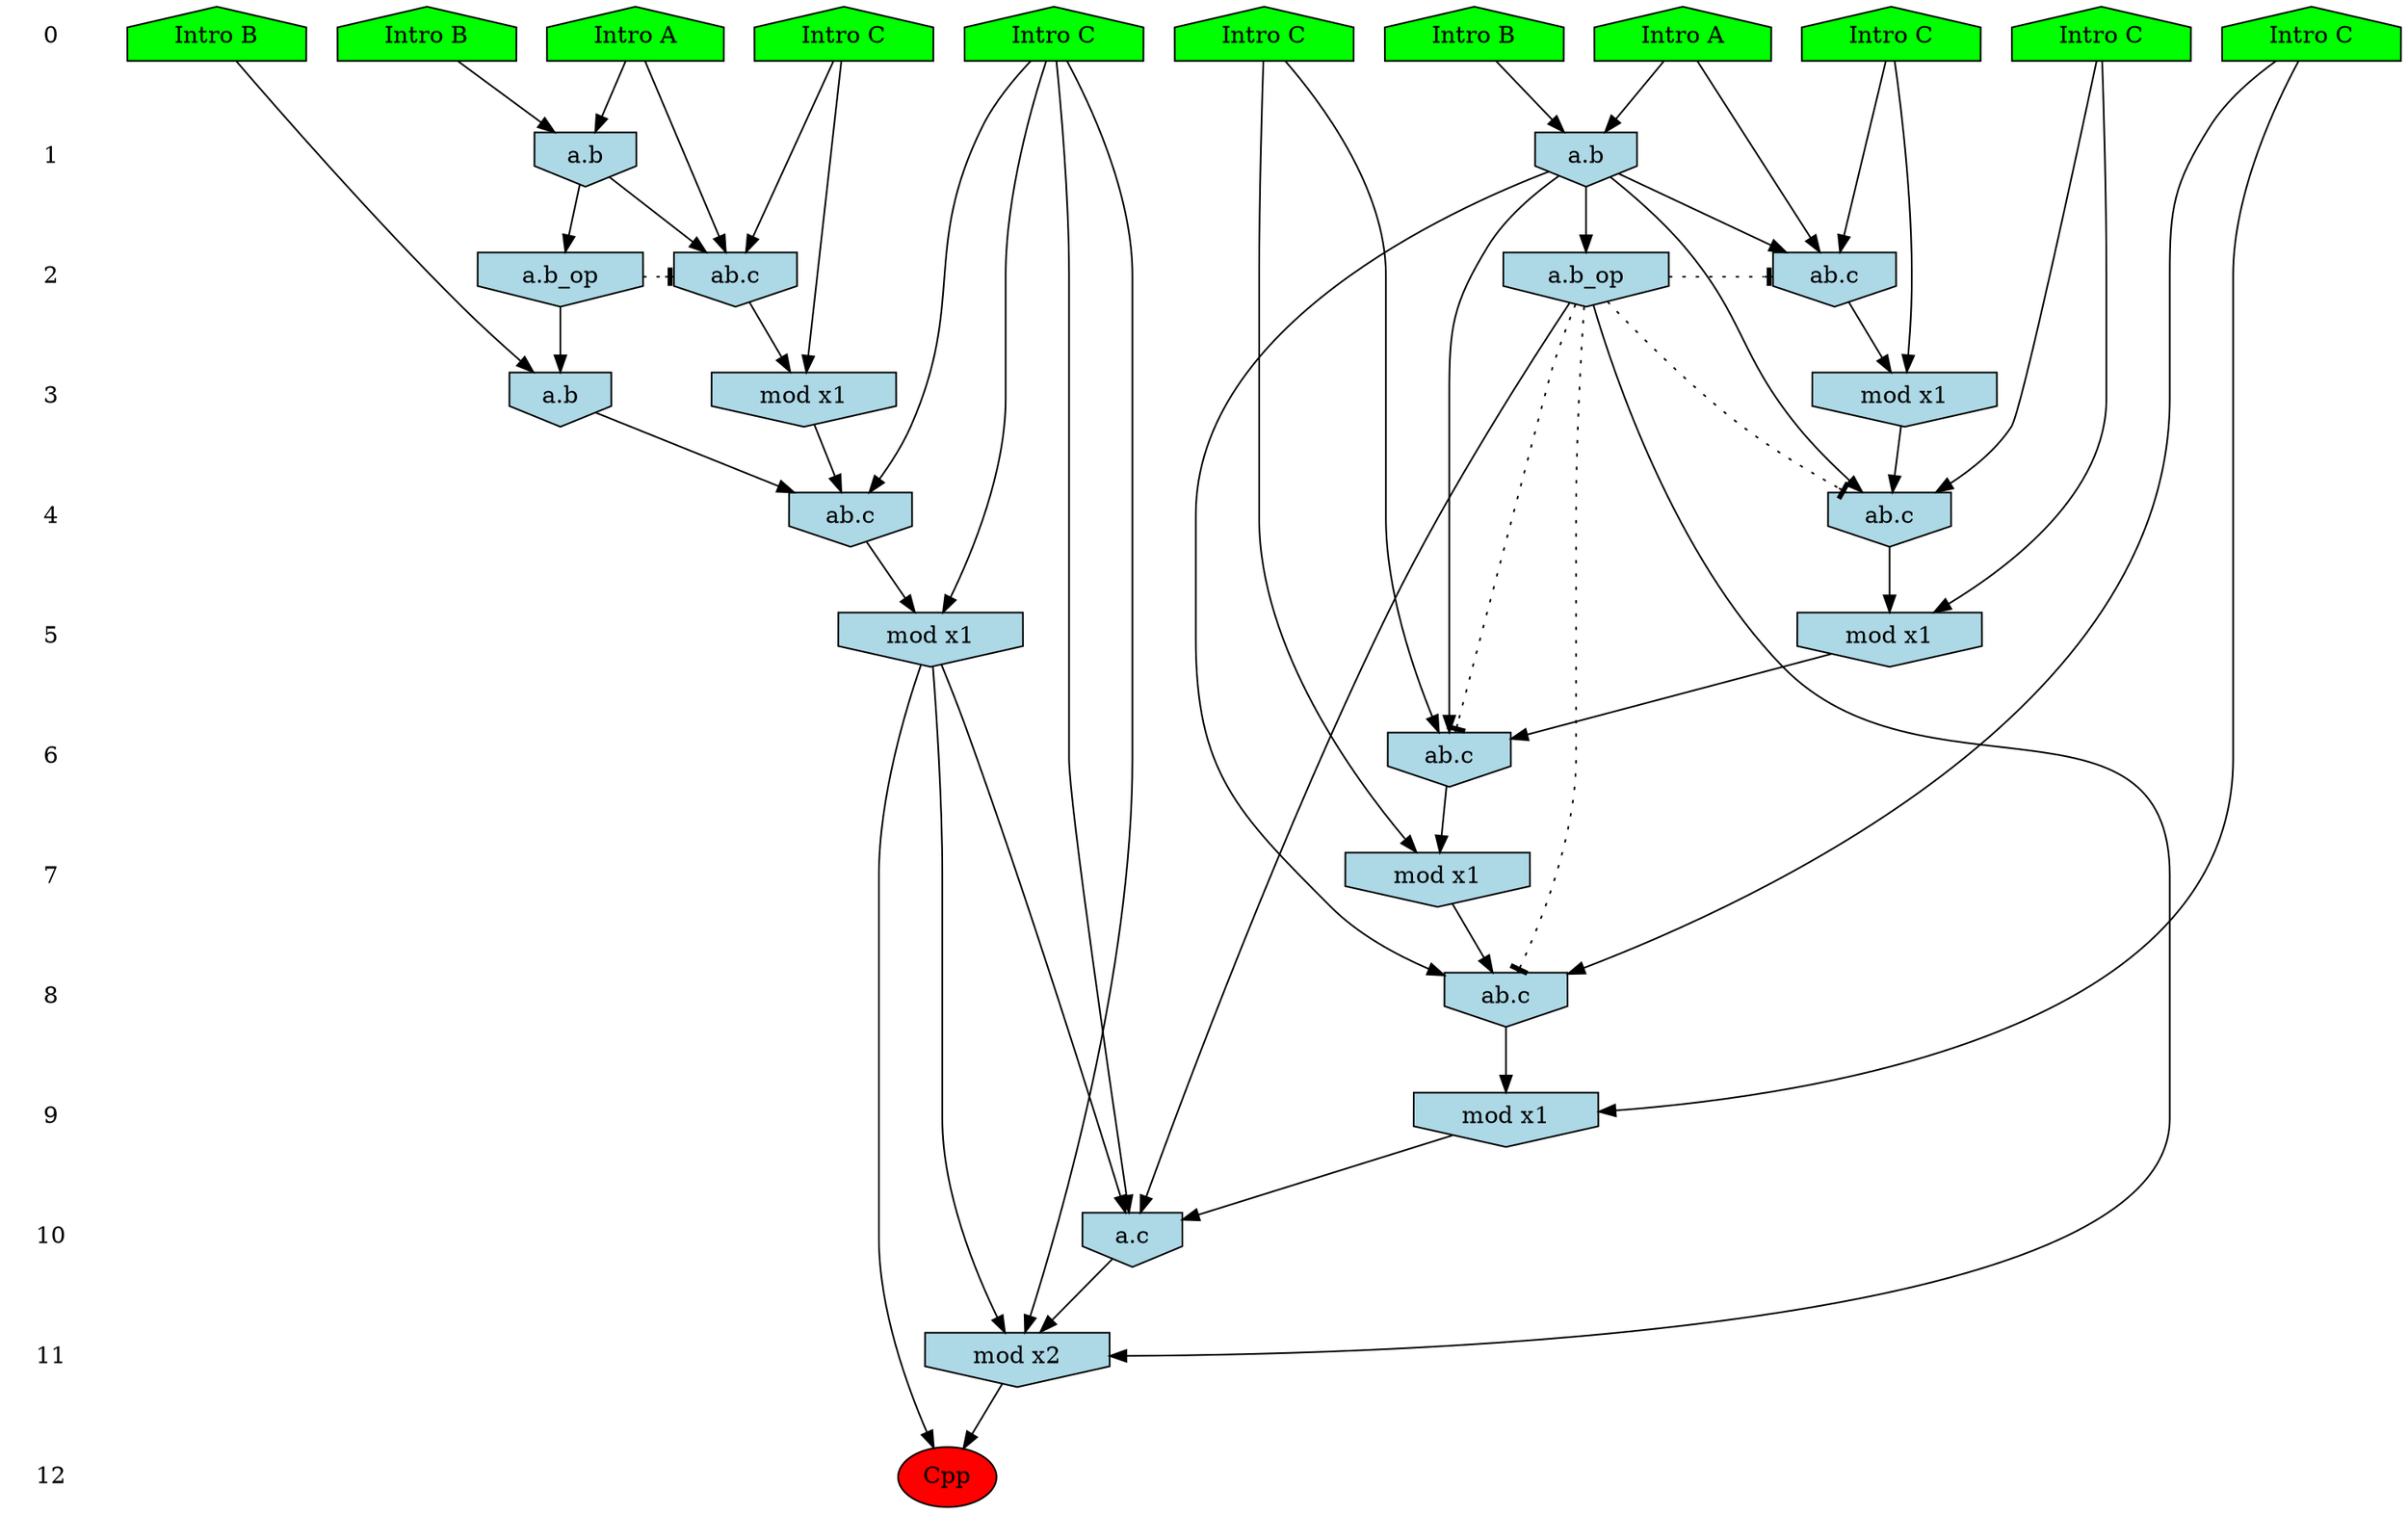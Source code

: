 /* Compression of 1 causal flows obtained in average at 1.894015E+01 t.u */
/* Compressed causal flows were: [3431] */
digraph G{
 ranksep=.5 ; 
{ rank = same ; "0" [shape=plaintext] ; node_1 [label ="Intro A", shape=house, style=filled, fillcolor=green] ;
node_2 [label ="Intro B", shape=house, style=filled, fillcolor=green] ;
node_3 [label ="Intro B", shape=house, style=filled, fillcolor=green] ;
node_4 [label ="Intro A", shape=house, style=filled, fillcolor=green] ;
node_5 [label ="Intro B", shape=house, style=filled, fillcolor=green] ;
node_6 [label ="Intro C", shape=house, style=filled, fillcolor=green] ;
node_7 [label ="Intro C", shape=house, style=filled, fillcolor=green] ;
node_8 [label ="Intro C", shape=house, style=filled, fillcolor=green] ;
node_9 [label ="Intro C", shape=house, style=filled, fillcolor=green] ;
node_10 [label ="Intro C", shape=house, style=filled, fillcolor=green] ;
node_11 [label ="Intro C", shape=house, style=filled, fillcolor=green] ;
}
{ rank = same ; "1" [shape=plaintext] ; node_12 [label="a.b", shape=invhouse, style=filled, fillcolor = lightblue] ;
node_15 [label="a.b", shape=invhouse, style=filled, fillcolor = lightblue] ;
}
{ rank = same ; "2" [shape=plaintext] ; node_13 [label="ab.c", shape=invhouse, style=filled, fillcolor = lightblue] ;
node_16 [label="ab.c", shape=invhouse, style=filled, fillcolor = lightblue] ;
node_20 [label="a.b_op", shape=invhouse, style=filled, fillcolor = lightblue] ;
node_27 [label="a.b_op", shape=invhouse, style=filled, fillcolor = lightblue] ;
}
{ rank = same ; "3" [shape=plaintext] ; node_14 [label="mod x1", shape=invhouse, style=filled, fillcolor = lightblue] ;
node_17 [label="mod x1", shape=invhouse, style=filled, fillcolor = lightblue] ;
node_24 [label="a.b", shape=invhouse, style=filled, fillcolor = lightblue] ;
}
{ rank = same ; "4" [shape=plaintext] ; node_18 [label="ab.c", shape=invhouse, style=filled, fillcolor = lightblue] ;
node_26 [label="ab.c", shape=invhouse, style=filled, fillcolor = lightblue] ;
}
{ rank = same ; "5" [shape=plaintext] ; node_19 [label="mod x1", shape=invhouse, style=filled, fillcolor = lightblue] ;
node_28 [label="mod x1", shape=invhouse, style=filled, fillcolor = lightblue] ;
}
{ rank = same ; "6" [shape=plaintext] ; node_21 [label="ab.c", shape=invhouse, style=filled, fillcolor = lightblue] ;
}
{ rank = same ; "7" [shape=plaintext] ; node_22 [label="mod x1", shape=invhouse, style=filled, fillcolor = lightblue] ;
}
{ rank = same ; "8" [shape=plaintext] ; node_23 [label="ab.c", shape=invhouse, style=filled, fillcolor = lightblue] ;
}
{ rank = same ; "9" [shape=plaintext] ; node_25 [label="mod x1", shape=invhouse, style=filled, fillcolor = lightblue] ;
}
{ rank = same ; "10" [shape=plaintext] ; node_29 [label="a.c", shape=invhouse, style=filled, fillcolor = lightblue] ;
}
{ rank = same ; "11" [shape=plaintext] ; node_30 [label="mod x2", shape=invhouse, style=filled, fillcolor = lightblue] ;
}
{ rank = same ; "12" [shape=plaintext] ; node_31 [label ="Cpp", style=filled, fillcolor=red] ;
}
"0" -> "1" [style="invis"]; 
"1" -> "2" [style="invis"]; 
"2" -> "3" [style="invis"]; 
"3" -> "4" [style="invis"]; 
"4" -> "5" [style="invis"]; 
"5" -> "6" [style="invis"]; 
"6" -> "7" [style="invis"]; 
"7" -> "8" [style="invis"]; 
"8" -> "9" [style="invis"]; 
"9" -> "10" [style="invis"]; 
"10" -> "11" [style="invis"]; 
"11" -> "12" [style="invis"]; 
node_1 -> node_12
node_2 -> node_12
node_1 -> node_13
node_8 -> node_13
node_12 -> node_13
node_8 -> node_14
node_13 -> node_14
node_4 -> node_15
node_5 -> node_15
node_4 -> node_16
node_10 -> node_16
node_15 -> node_16
node_10 -> node_17
node_16 -> node_17
node_6 -> node_18
node_15 -> node_18
node_17 -> node_18
node_6 -> node_19
node_18 -> node_19
node_12 -> node_20
node_7 -> node_21
node_15 -> node_21
node_19 -> node_21
node_7 -> node_22
node_21 -> node_22
node_11 -> node_23
node_15 -> node_23
node_22 -> node_23
node_3 -> node_24
node_20 -> node_24
node_11 -> node_25
node_23 -> node_25
node_9 -> node_26
node_14 -> node_26
node_24 -> node_26
node_15 -> node_27
node_9 -> node_28
node_26 -> node_28
node_9 -> node_29
node_25 -> node_29
node_27 -> node_29
node_28 -> node_29
node_9 -> node_30
node_27 -> node_30
node_28 -> node_30
node_29 -> node_30
node_28 -> node_31
node_30 -> node_31
node_20 -> node_13 [style=dotted, arrowhead = tee] 
node_27 -> node_23 [style=dotted, arrowhead = tee] 
node_27 -> node_21 [style=dotted, arrowhead = tee] 
node_27 -> node_18 [style=dotted, arrowhead = tee] 
node_27 -> node_16 [style=dotted, arrowhead = tee] 
}
/*
 Dot generation time: 0.000147
*/